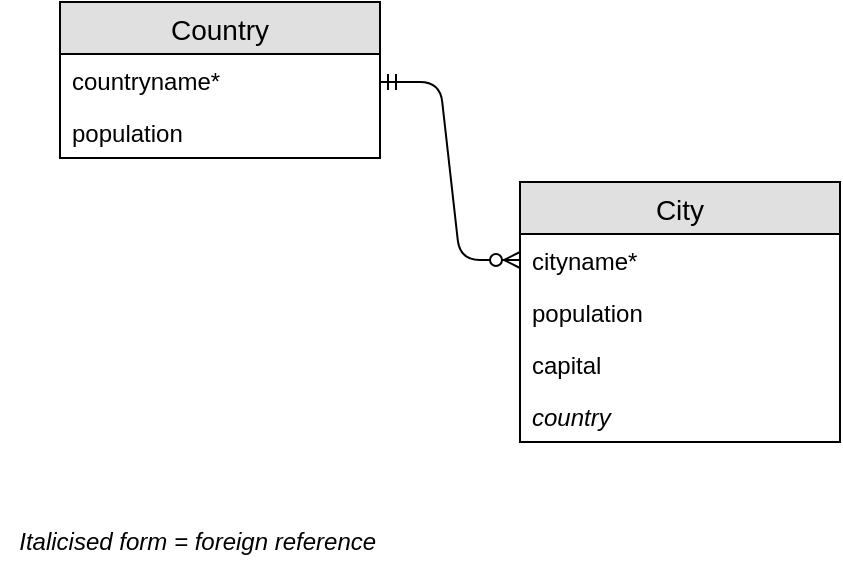 <mxfile version="12.8.6" type="github">
  <diagram id="Mc3MZybJMqvomo_knQ0P" name="Page-1">
    <mxGraphModel dx="1164" dy="745" grid="1" gridSize="10" guides="1" tooltips="1" connect="1" arrows="1" fold="1" page="1" pageScale="1" pageWidth="827" pageHeight="1169" math="0" shadow="0">
      <root>
        <mxCell id="0" />
        <mxCell id="1" parent="0" />
        <mxCell id="asNPAU5b_9DDvpPJ1gF--8" value="Country" style="swimlane;fontStyle=0;childLayout=stackLayout;horizontal=1;startSize=26;fillColor=#e0e0e0;horizontalStack=0;resizeParent=1;resizeParentMax=0;resizeLast=0;collapsible=1;marginBottom=0;swimlaneFillColor=#ffffff;align=center;fontSize=14;" vertex="1" parent="1">
          <mxGeometry x="130" y="80" width="160" height="78" as="geometry" />
        </mxCell>
        <mxCell id="asNPAU5b_9DDvpPJ1gF--9" value="countryname*" style="text;strokeColor=none;fillColor=none;spacingLeft=4;spacingRight=4;overflow=hidden;rotatable=0;points=[[0,0.5],[1,0.5]];portConstraint=eastwest;fontSize=12;" vertex="1" parent="asNPAU5b_9DDvpPJ1gF--8">
          <mxGeometry y="26" width="160" height="26" as="geometry" />
        </mxCell>
        <mxCell id="asNPAU5b_9DDvpPJ1gF--10" value="population" style="text;strokeColor=none;fillColor=none;spacingLeft=4;spacingRight=4;overflow=hidden;rotatable=0;points=[[0,0.5],[1,0.5]];portConstraint=eastwest;fontSize=12;" vertex="1" parent="asNPAU5b_9DDvpPJ1gF--8">
          <mxGeometry y="52" width="160" height="26" as="geometry" />
        </mxCell>
        <mxCell id="asNPAU5b_9DDvpPJ1gF--12" value="" style="edgeStyle=entityRelationEdgeStyle;fontSize=12;html=1;endArrow=ERzeroToMany;startArrow=ERmandOne;startFill=0;entryX=0;entryY=0.5;entryDx=0;entryDy=0;" edge="1" parent="1" target="asNPAU5b_9DDvpPJ1gF--14">
          <mxGeometry width="100" height="100" relative="1" as="geometry">
            <mxPoint x="290" y="120" as="sourcePoint" />
            <mxPoint x="350" y="280" as="targetPoint" />
          </mxGeometry>
        </mxCell>
        <mxCell id="asNPAU5b_9DDvpPJ1gF--13" value="City" style="swimlane;fontStyle=0;childLayout=stackLayout;horizontal=1;startSize=26;fillColor=#e0e0e0;horizontalStack=0;resizeParent=1;resizeParentMax=0;resizeLast=0;collapsible=1;marginBottom=0;swimlaneFillColor=#ffffff;align=center;fontSize=14;" vertex="1" parent="1">
          <mxGeometry x="360" y="170" width="160" height="130" as="geometry" />
        </mxCell>
        <mxCell id="asNPAU5b_9DDvpPJ1gF--14" value="cityname*" style="text;strokeColor=none;fillColor=none;spacingLeft=4;spacingRight=4;overflow=hidden;rotatable=0;points=[[0,0.5],[1,0.5]];portConstraint=eastwest;fontSize=12;" vertex="1" parent="asNPAU5b_9DDvpPJ1gF--13">
          <mxGeometry y="26" width="160" height="26" as="geometry" />
        </mxCell>
        <mxCell id="asNPAU5b_9DDvpPJ1gF--15" value="population" style="text;strokeColor=none;fillColor=none;spacingLeft=4;spacingRight=4;overflow=hidden;rotatable=0;points=[[0,0.5],[1,0.5]];portConstraint=eastwest;fontSize=12;" vertex="1" parent="asNPAU5b_9DDvpPJ1gF--13">
          <mxGeometry y="52" width="160" height="26" as="geometry" />
        </mxCell>
        <mxCell id="asNPAU5b_9DDvpPJ1gF--16" value="capital " style="text;strokeColor=none;fillColor=none;spacingLeft=4;spacingRight=4;overflow=hidden;rotatable=0;points=[[0,0.5],[1,0.5]];portConstraint=eastwest;fontSize=12;" vertex="1" parent="asNPAU5b_9DDvpPJ1gF--13">
          <mxGeometry y="78" width="160" height="26" as="geometry" />
        </mxCell>
        <mxCell id="asNPAU5b_9DDvpPJ1gF--17" value="country" style="text;strokeColor=none;fillColor=none;spacingLeft=4;spacingRight=4;overflow=hidden;rotatable=0;points=[[0,0.5],[1,0.5]];portConstraint=eastwest;fontSize=12;fontStyle=2" vertex="1" parent="asNPAU5b_9DDvpPJ1gF--13">
          <mxGeometry y="104" width="160" height="26" as="geometry" />
        </mxCell>
        <mxCell id="asNPAU5b_9DDvpPJ1gF--18" value="&lt;i&gt;Italicised form = foreign reference&amp;nbsp;&lt;/i&gt;" style="text;html=1;align=center;verticalAlign=middle;resizable=0;points=[];autosize=1;" vertex="1" parent="1">
          <mxGeometry x="100" y="340" width="200" height="20" as="geometry" />
        </mxCell>
      </root>
    </mxGraphModel>
  </diagram>
</mxfile>
